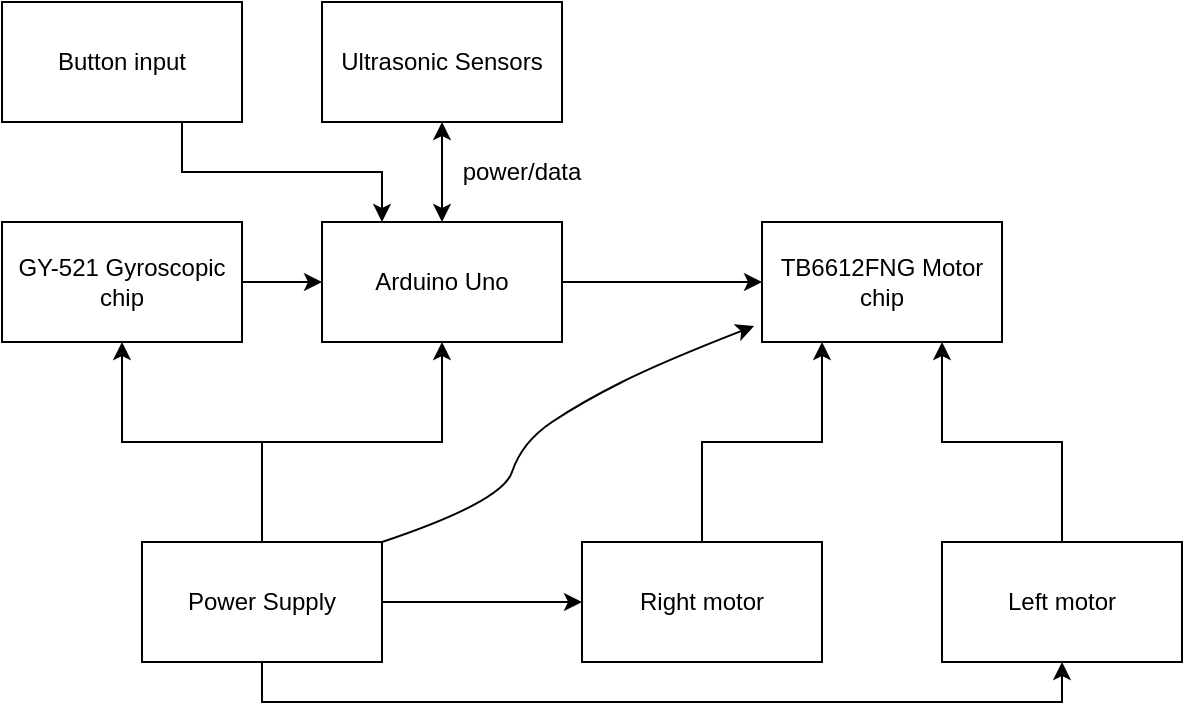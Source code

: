 <mxfile version="23.1.5" type="device">
  <diagram name="Page-1" id="D4Ww8YAs336xYeih9KsA">
    <mxGraphModel dx="1426" dy="759" grid="1" gridSize="10" guides="1" tooltips="1" connect="1" arrows="1" fold="1" page="1" pageScale="1" pageWidth="1800" pageHeight="1400" math="0" shadow="0">
      <root>
        <mxCell id="0" />
        <mxCell id="1" parent="0" />
        <mxCell id="ZhsSgdKoFtWe5baG6wec-10" style="edgeStyle=orthogonalEdgeStyle;rounded=0;orthogonalLoop=1;jettySize=auto;html=1;entryX=0;entryY=0.5;entryDx=0;entryDy=0;" edge="1" parent="1" source="i_Oe-BNQZ-_6sUnDzPlH-1" target="ZhsSgdKoFtWe5baG6wec-1">
          <mxGeometry relative="1" as="geometry" />
        </mxCell>
        <mxCell id="i_Oe-BNQZ-_6sUnDzPlH-1" value="Arduino Uno" style="rounded=0;whiteSpace=wrap;html=1;" parent="1" vertex="1">
          <mxGeometry x="460" y="380" width="120" height="60" as="geometry" />
        </mxCell>
        <mxCell id="i_Oe-BNQZ-_6sUnDzPlH-2" value="Ultrasonic Sensors" style="rounded=0;whiteSpace=wrap;html=1;" parent="1" vertex="1">
          <mxGeometry x="460" y="270" width="120" height="60" as="geometry" />
        </mxCell>
        <mxCell id="ZhsSgdKoFtWe5baG6wec-11" style="edgeStyle=orthogonalEdgeStyle;rounded=0;orthogonalLoop=1;jettySize=auto;html=1;entryX=0.5;entryY=1;entryDx=0;entryDy=0;" edge="1" parent="1" source="i_Oe-BNQZ-_6sUnDzPlH-3" target="ZhsSgdKoFtWe5baG6wec-2">
          <mxGeometry relative="1" as="geometry" />
        </mxCell>
        <mxCell id="ZhsSgdKoFtWe5baG6wec-12" style="edgeStyle=orthogonalEdgeStyle;rounded=0;orthogonalLoop=1;jettySize=auto;html=1;entryX=0.5;entryY=1;entryDx=0;entryDy=0;" edge="1" parent="1" source="i_Oe-BNQZ-_6sUnDzPlH-3" target="i_Oe-BNQZ-_6sUnDzPlH-1">
          <mxGeometry relative="1" as="geometry" />
        </mxCell>
        <mxCell id="ZhsSgdKoFtWe5baG6wec-16" value="" style="edgeStyle=orthogonalEdgeStyle;rounded=0;orthogonalLoop=1;jettySize=auto;html=1;" edge="1" parent="1" source="i_Oe-BNQZ-_6sUnDzPlH-3" target="i_Oe-BNQZ-_6sUnDzPlH-5">
          <mxGeometry relative="1" as="geometry" />
        </mxCell>
        <mxCell id="ZhsSgdKoFtWe5baG6wec-18" style="edgeStyle=orthogonalEdgeStyle;rounded=0;orthogonalLoop=1;jettySize=auto;html=1;exitX=0.5;exitY=1;exitDx=0;exitDy=0;entryX=0.5;entryY=1;entryDx=0;entryDy=0;" edge="1" parent="1" source="i_Oe-BNQZ-_6sUnDzPlH-3" target="i_Oe-BNQZ-_6sUnDzPlH-6">
          <mxGeometry relative="1" as="geometry" />
        </mxCell>
        <mxCell id="i_Oe-BNQZ-_6sUnDzPlH-3" value="Power Supply" style="rounded=0;whiteSpace=wrap;html=1;" parent="1" vertex="1">
          <mxGeometry x="370" y="540" width="120" height="60" as="geometry" />
        </mxCell>
        <mxCell id="ZhsSgdKoFtWe5baG6wec-8" style="edgeStyle=orthogonalEdgeStyle;rounded=0;orthogonalLoop=1;jettySize=auto;html=1;exitX=0.75;exitY=1;exitDx=0;exitDy=0;entryX=0.25;entryY=0;entryDx=0;entryDy=0;" edge="1" parent="1" source="i_Oe-BNQZ-_6sUnDzPlH-4" target="i_Oe-BNQZ-_6sUnDzPlH-1">
          <mxGeometry relative="1" as="geometry" />
        </mxCell>
        <mxCell id="i_Oe-BNQZ-_6sUnDzPlH-4" value="Button input" style="rounded=0;whiteSpace=wrap;html=1;" parent="1" vertex="1">
          <mxGeometry x="300" y="270" width="120" height="60" as="geometry" />
        </mxCell>
        <mxCell id="ZhsSgdKoFtWe5baG6wec-3" style="edgeStyle=orthogonalEdgeStyle;rounded=0;orthogonalLoop=1;jettySize=auto;html=1;entryX=0.25;entryY=1;entryDx=0;entryDy=0;" edge="1" parent="1" source="i_Oe-BNQZ-_6sUnDzPlH-5" target="ZhsSgdKoFtWe5baG6wec-1">
          <mxGeometry relative="1" as="geometry" />
        </mxCell>
        <mxCell id="i_Oe-BNQZ-_6sUnDzPlH-5" value="Right motor" style="rounded=0;whiteSpace=wrap;html=1;" parent="1" vertex="1">
          <mxGeometry x="590" y="540" width="120" height="60" as="geometry" />
        </mxCell>
        <mxCell id="ZhsSgdKoFtWe5baG6wec-5" style="edgeStyle=orthogonalEdgeStyle;rounded=0;orthogonalLoop=1;jettySize=auto;html=1;entryX=0.75;entryY=1;entryDx=0;entryDy=0;" edge="1" parent="1" source="i_Oe-BNQZ-_6sUnDzPlH-6" target="ZhsSgdKoFtWe5baG6wec-1">
          <mxGeometry relative="1" as="geometry" />
        </mxCell>
        <mxCell id="i_Oe-BNQZ-_6sUnDzPlH-6" value="Left motor" style="rounded=0;whiteSpace=wrap;html=1;" parent="1" vertex="1">
          <mxGeometry x="770" y="540" width="120" height="60" as="geometry" />
        </mxCell>
        <mxCell id="ZhsSgdKoFtWe5baG6wec-1" value="TB6612FNG Motor chip" style="rounded=0;whiteSpace=wrap;html=1;" vertex="1" parent="1">
          <mxGeometry x="680" y="380" width="120" height="60" as="geometry" />
        </mxCell>
        <mxCell id="ZhsSgdKoFtWe5baG6wec-6" value="" style="edgeStyle=orthogonalEdgeStyle;rounded=0;orthogonalLoop=1;jettySize=auto;html=1;" edge="1" parent="1" source="ZhsSgdKoFtWe5baG6wec-2" target="i_Oe-BNQZ-_6sUnDzPlH-1">
          <mxGeometry relative="1" as="geometry" />
        </mxCell>
        <mxCell id="ZhsSgdKoFtWe5baG6wec-2" value="GY-521 Gyroscopic chip" style="rounded=0;whiteSpace=wrap;html=1;" vertex="1" parent="1">
          <mxGeometry x="300" y="380" width="120" height="60" as="geometry" />
        </mxCell>
        <mxCell id="ZhsSgdKoFtWe5baG6wec-14" value="" style="curved=1;endArrow=classic;html=1;rounded=0;exitX=1;exitY=0;exitDx=0;exitDy=0;entryX=-0.033;entryY=0.867;entryDx=0;entryDy=0;entryPerimeter=0;" edge="1" parent="1" source="i_Oe-BNQZ-_6sUnDzPlH-3" target="ZhsSgdKoFtWe5baG6wec-1">
          <mxGeometry width="50" height="50" relative="1" as="geometry">
            <mxPoint x="700" y="520" as="sourcePoint" />
            <mxPoint x="750" y="470" as="targetPoint" />
            <Array as="points">
              <mxPoint x="550" y="520" />
              <mxPoint x="560" y="490" />
              <mxPoint x="590" y="470" />
              <mxPoint x="630" y="450" />
            </Array>
          </mxGeometry>
        </mxCell>
        <mxCell id="ZhsSgdKoFtWe5baG6wec-20" value="" style="endArrow=classic;startArrow=classic;html=1;rounded=0;entryX=0.5;entryY=1;entryDx=0;entryDy=0;exitX=0.5;exitY=0;exitDx=0;exitDy=0;" edge="1" parent="1" source="i_Oe-BNQZ-_6sUnDzPlH-1" target="i_Oe-BNQZ-_6sUnDzPlH-2">
          <mxGeometry width="50" height="50" relative="1" as="geometry">
            <mxPoint x="700" y="520" as="sourcePoint" />
            <mxPoint x="750" y="470" as="targetPoint" />
            <Array as="points" />
          </mxGeometry>
        </mxCell>
        <mxCell id="ZhsSgdKoFtWe5baG6wec-21" value="power/data" style="text;html=1;align=center;verticalAlign=middle;whiteSpace=wrap;rounded=0;" vertex="1" parent="1">
          <mxGeometry x="530" y="340" width="60" height="30" as="geometry" />
        </mxCell>
      </root>
    </mxGraphModel>
  </diagram>
</mxfile>
